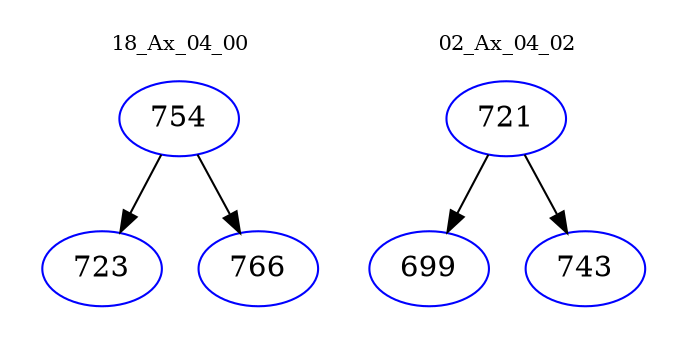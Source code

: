 digraph{
subgraph cluster_0 {
color = white
label = "18_Ax_04_00";
fontsize=10;
T0_754 [label="754", color="blue"]
T0_754 -> T0_723 [color="black"]
T0_723 [label="723", color="blue"]
T0_754 -> T0_766 [color="black"]
T0_766 [label="766", color="blue"]
}
subgraph cluster_1 {
color = white
label = "02_Ax_04_02";
fontsize=10;
T1_721 [label="721", color="blue"]
T1_721 -> T1_699 [color="black"]
T1_699 [label="699", color="blue"]
T1_721 -> T1_743 [color="black"]
T1_743 [label="743", color="blue"]
}
}
